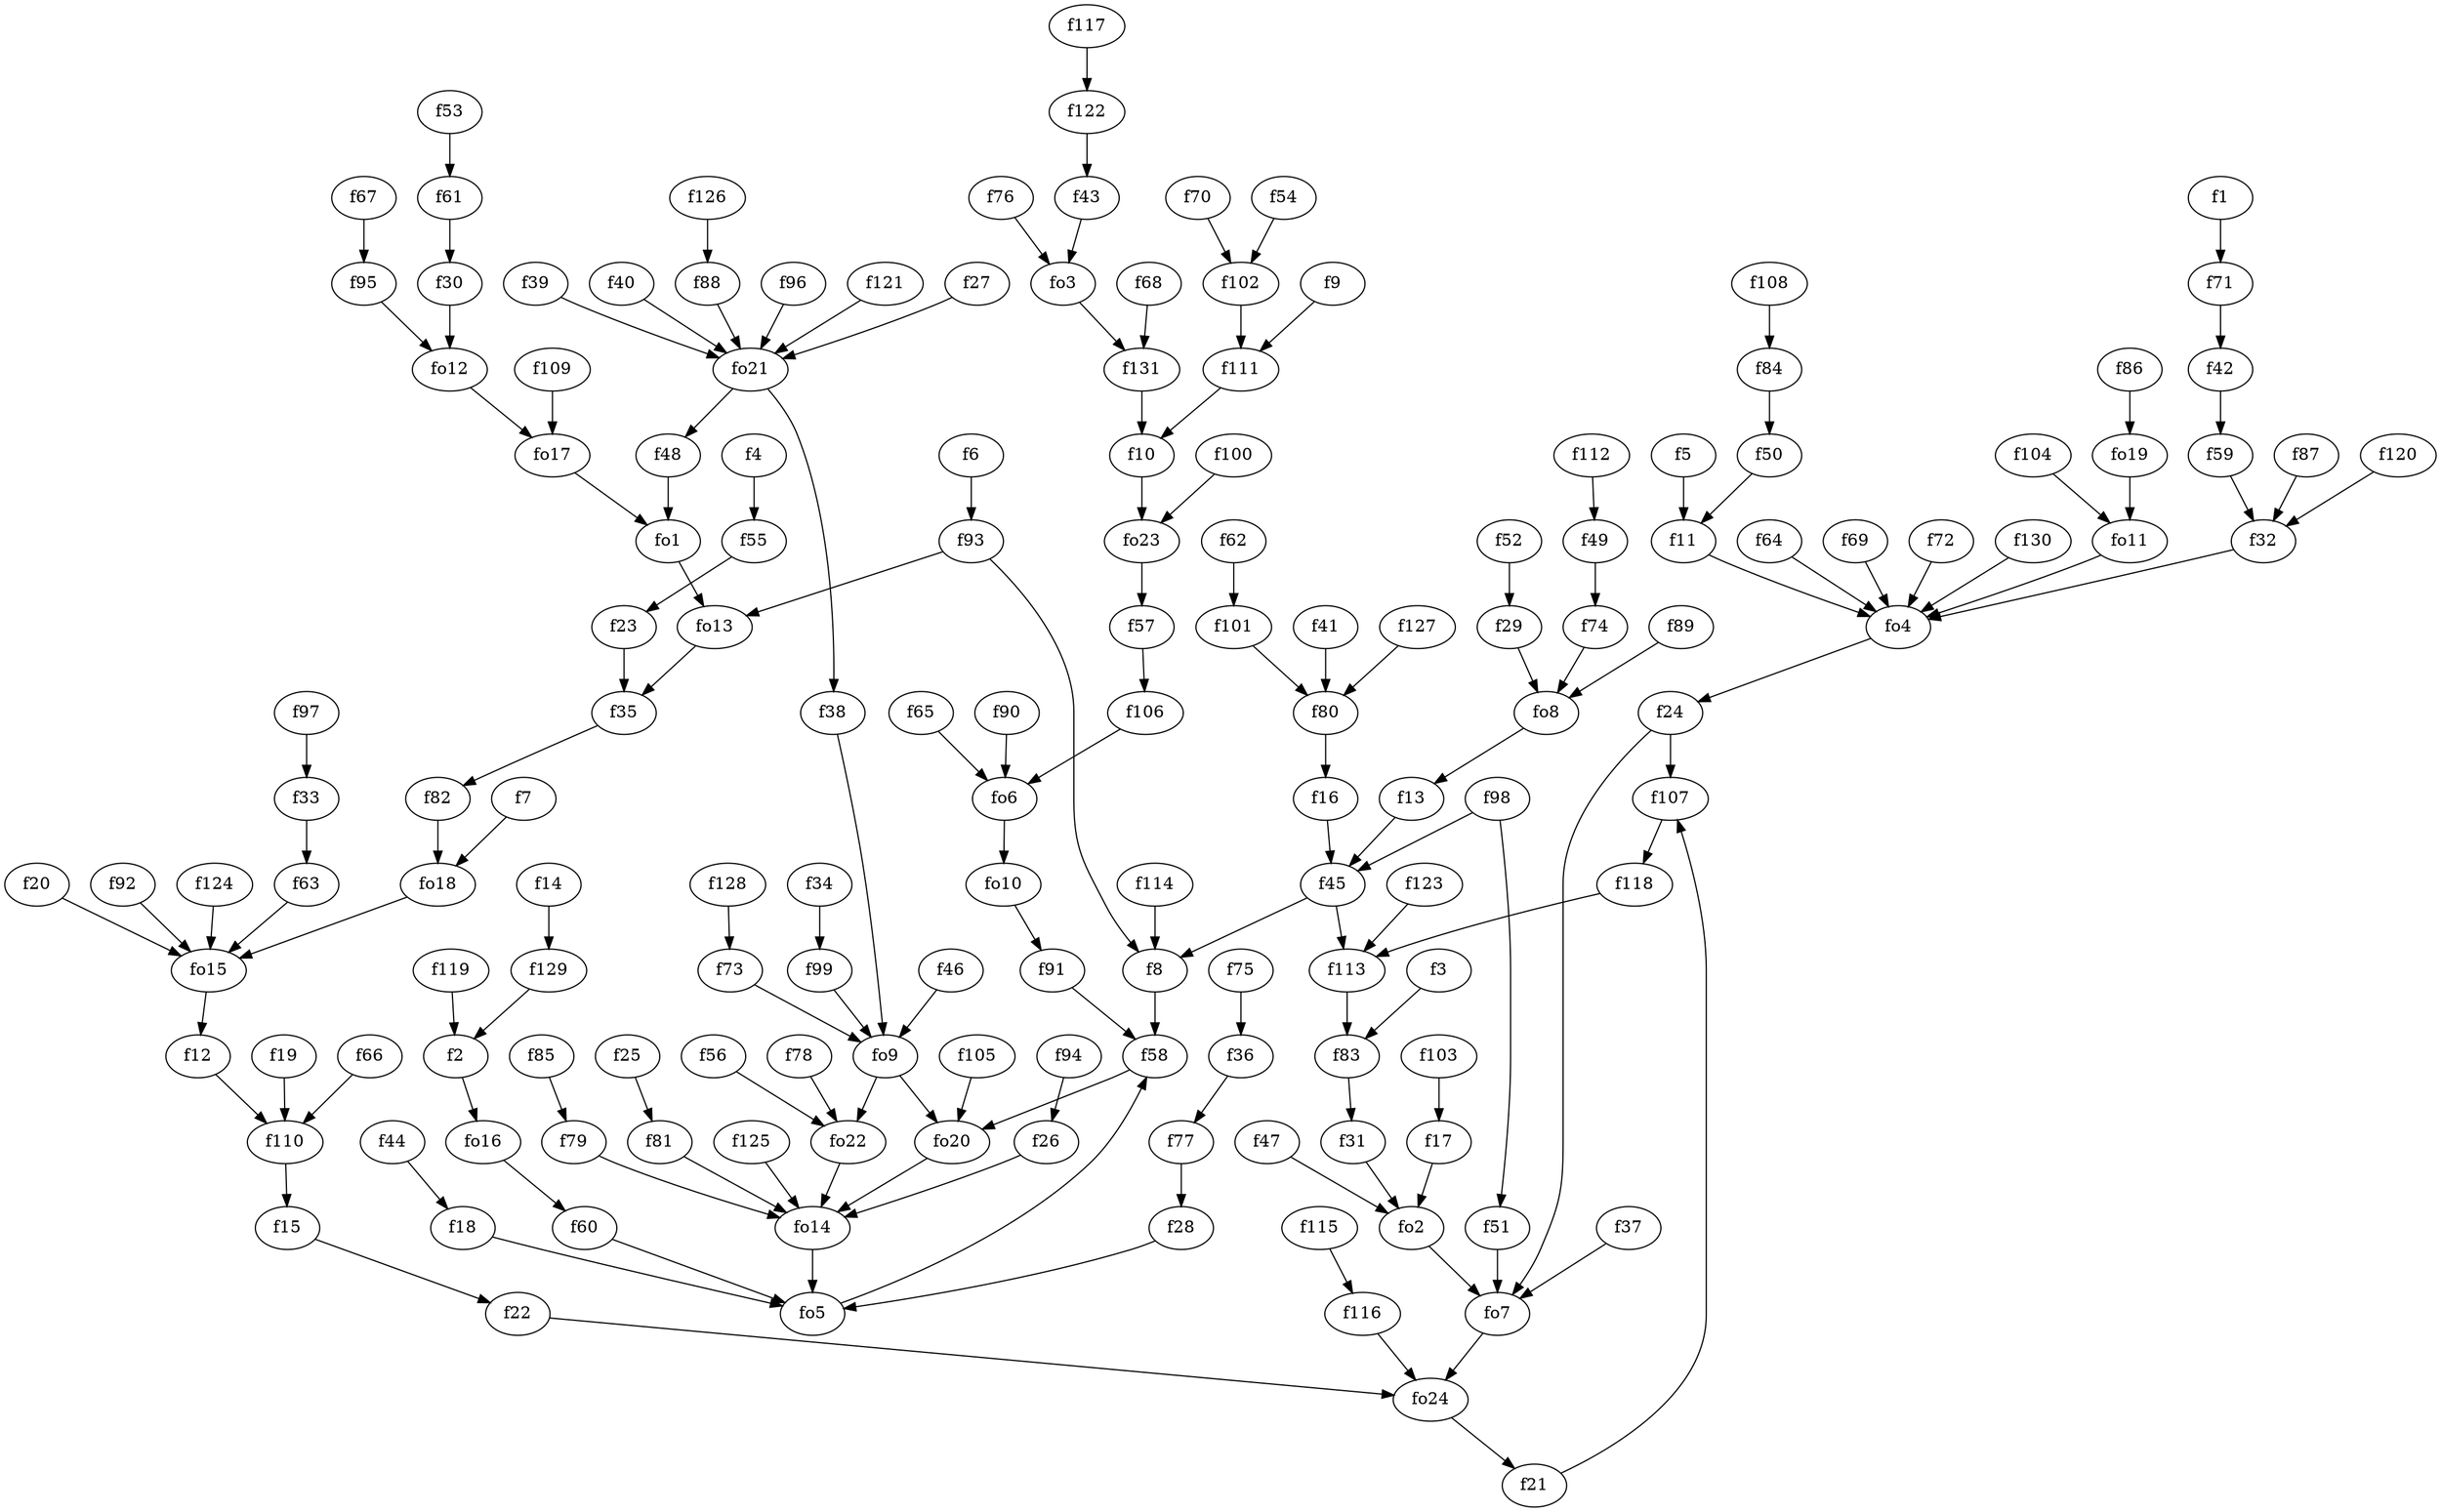 strict digraph  {
f1;
f2;
f3;
f4;
f5;
f6;
f7;
f8;
f9;
f10;
f11;
f12;
f13;
f14;
f15;
f16;
f17;
f18;
f19;
f20;
f21;
f22;
f23;
f24;
f25;
f26;
f27;
f28;
f29;
f30;
f31;
f32;
f33;
f34;
f35;
f36;
f37;
f38;
f39;
f40;
f41;
f42;
f43;
f44;
f45;
f46;
f47;
f48;
f49;
f50;
f51;
f52;
f53;
f54;
f55;
f56;
f57;
f58;
f59;
f60;
f61;
f62;
f63;
f64;
f65;
f66;
f67;
f68;
f69;
f70;
f71;
f72;
f73;
f74;
f75;
f76;
f77;
f78;
f79;
f80;
f81;
f82;
f83;
f84;
f85;
f86;
f87;
f88;
f89;
f90;
f91;
f92;
f93;
f94;
f95;
f96;
f97;
f98;
f99;
f100;
f101;
f102;
f103;
f104;
f105;
f106;
f107;
f108;
f109;
f110;
f111;
f112;
f113;
f114;
f115;
f116;
f117;
f118;
f119;
f120;
f121;
f122;
f123;
f124;
f125;
f126;
f127;
f128;
f129;
f130;
f131;
fo1;
fo2;
fo3;
fo4;
fo5;
fo6;
fo7;
fo8;
fo9;
fo10;
fo11;
fo12;
fo13;
fo14;
fo15;
fo16;
fo17;
fo18;
fo19;
fo20;
fo21;
fo22;
fo23;
fo24;
f1 -> f71  [weight=2];
f2 -> fo16  [weight=2];
f3 -> f83  [weight=2];
f4 -> f55  [weight=2];
f5 -> f11  [weight=2];
f6 -> f93  [weight=2];
f7 -> fo18  [weight=2];
f8 -> f58  [weight=2];
f9 -> f111  [weight=2];
f10 -> fo23  [weight=2];
f11 -> fo4  [weight=2];
f12 -> f110  [weight=2];
f13 -> f45  [weight=2];
f14 -> f129  [weight=2];
f15 -> f22  [weight=2];
f16 -> f45  [weight=2];
f17 -> fo2  [weight=2];
f18 -> fo5  [weight=2];
f19 -> f110  [weight=2];
f20 -> fo15  [weight=2];
f21 -> f107  [weight=2];
f22 -> fo24  [weight=2];
f23 -> f35  [weight=2];
f24 -> f107  [weight=2];
f24 -> fo7  [weight=2];
f25 -> f81  [weight=2];
f26 -> fo14  [weight=2];
f27 -> fo21  [weight=2];
f28 -> fo5  [weight=2];
f29 -> fo8  [weight=2];
f30 -> fo12  [weight=2];
f31 -> fo2  [weight=2];
f32 -> fo4  [weight=2];
f33 -> f63  [weight=2];
f34 -> f99  [weight=2];
f35 -> f82  [weight=2];
f36 -> f77  [weight=2];
f37 -> fo7  [weight=2];
f38 -> fo9  [weight=2];
f39 -> fo21  [weight=2];
f40 -> fo21  [weight=2];
f41 -> f80  [weight=2];
f42 -> f59  [weight=2];
f43 -> fo3  [weight=2];
f44 -> f18  [weight=2];
f45 -> f8  [weight=2];
f45 -> f113  [weight=2];
f46 -> fo9  [weight=2];
f47 -> fo2  [weight=2];
f48 -> fo1  [weight=2];
f49 -> f74  [weight=2];
f50 -> f11  [weight=2];
f51 -> fo7  [weight=2];
f52 -> f29  [weight=2];
f53 -> f61  [weight=2];
f54 -> f102  [weight=2];
f55 -> f23  [weight=2];
f56 -> fo22  [weight=2];
f57 -> f106  [weight=2];
f58 -> fo20  [weight=2];
f59 -> f32  [weight=2];
f60 -> fo5  [weight=2];
f61 -> f30  [weight=2];
f62 -> f101  [weight=2];
f63 -> fo15  [weight=2];
f64 -> fo4  [weight=2];
f65 -> fo6  [weight=2];
f66 -> f110  [weight=2];
f67 -> f95  [weight=2];
f68 -> f131  [weight=2];
f69 -> fo4  [weight=2];
f70 -> f102  [weight=2];
f71 -> f42  [weight=2];
f72 -> fo4  [weight=2];
f73 -> fo9  [weight=2];
f74 -> fo8  [weight=2];
f75 -> f36  [weight=2];
f76 -> fo3  [weight=2];
f77 -> f28  [weight=2];
f78 -> fo22  [weight=2];
f79 -> fo14  [weight=2];
f80 -> f16  [weight=2];
f81 -> fo14  [weight=2];
f82 -> fo18  [weight=2];
f83 -> f31  [weight=2];
f84 -> f50  [weight=2];
f85 -> f79  [weight=2];
f86 -> fo19  [weight=2];
f87 -> f32  [weight=2];
f88 -> fo21  [weight=2];
f89 -> fo8  [weight=2];
f90 -> fo6  [weight=2];
f91 -> f58  [weight=2];
f92 -> fo15  [weight=2];
f93 -> fo13  [weight=2];
f93 -> f8  [weight=2];
f94 -> f26  [weight=2];
f95 -> fo12  [weight=2];
f96 -> fo21  [weight=2];
f97 -> f33  [weight=2];
f98 -> f51  [weight=2];
f98 -> f45  [weight=2];
f99 -> fo9  [weight=2];
f100 -> fo23  [weight=2];
f101 -> f80  [weight=2];
f102 -> f111  [weight=2];
f103 -> f17  [weight=2];
f104 -> fo11  [weight=2];
f105 -> fo20  [weight=2];
f106 -> fo6  [weight=2];
f107 -> f118  [weight=2];
f108 -> f84  [weight=2];
f109 -> fo17  [weight=2];
f110 -> f15  [weight=2];
f111 -> f10  [weight=2];
f112 -> f49  [weight=2];
f113 -> f83  [weight=2];
f114 -> f8  [weight=2];
f115 -> f116  [weight=2];
f116 -> fo24  [weight=2];
f117 -> f122  [weight=2];
f118 -> f113  [weight=2];
f119 -> f2  [weight=2];
f120 -> f32  [weight=2];
f121 -> fo21  [weight=2];
f122 -> f43  [weight=2];
f123 -> f113  [weight=2];
f124 -> fo15  [weight=2];
f125 -> fo14  [weight=2];
f126 -> f88  [weight=2];
f127 -> f80  [weight=2];
f128 -> f73  [weight=2];
f129 -> f2  [weight=2];
f130 -> fo4  [weight=2];
f131 -> f10  [weight=2];
fo1 -> fo13  [weight=2];
fo2 -> fo7  [weight=2];
fo3 -> f131  [weight=2];
fo4 -> f24  [weight=2];
fo5 -> f58  [weight=2];
fo6 -> fo10  [weight=2];
fo7 -> fo24  [weight=2];
fo8 -> f13  [weight=2];
fo9 -> fo22  [weight=2];
fo9 -> fo20  [weight=2];
fo10 -> f91  [weight=2];
fo11 -> fo4  [weight=2];
fo12 -> fo17  [weight=2];
fo13 -> f35  [weight=2];
fo14 -> fo5  [weight=2];
fo15 -> f12  [weight=2];
fo16 -> f60  [weight=2];
fo17 -> fo1  [weight=2];
fo18 -> fo15  [weight=2];
fo19 -> fo11  [weight=2];
fo20 -> fo14  [weight=2];
fo21 -> f48  [weight=2];
fo21 -> f38  [weight=2];
fo22 -> fo14  [weight=2];
fo23 -> f57  [weight=2];
fo24 -> f21  [weight=2];
}
